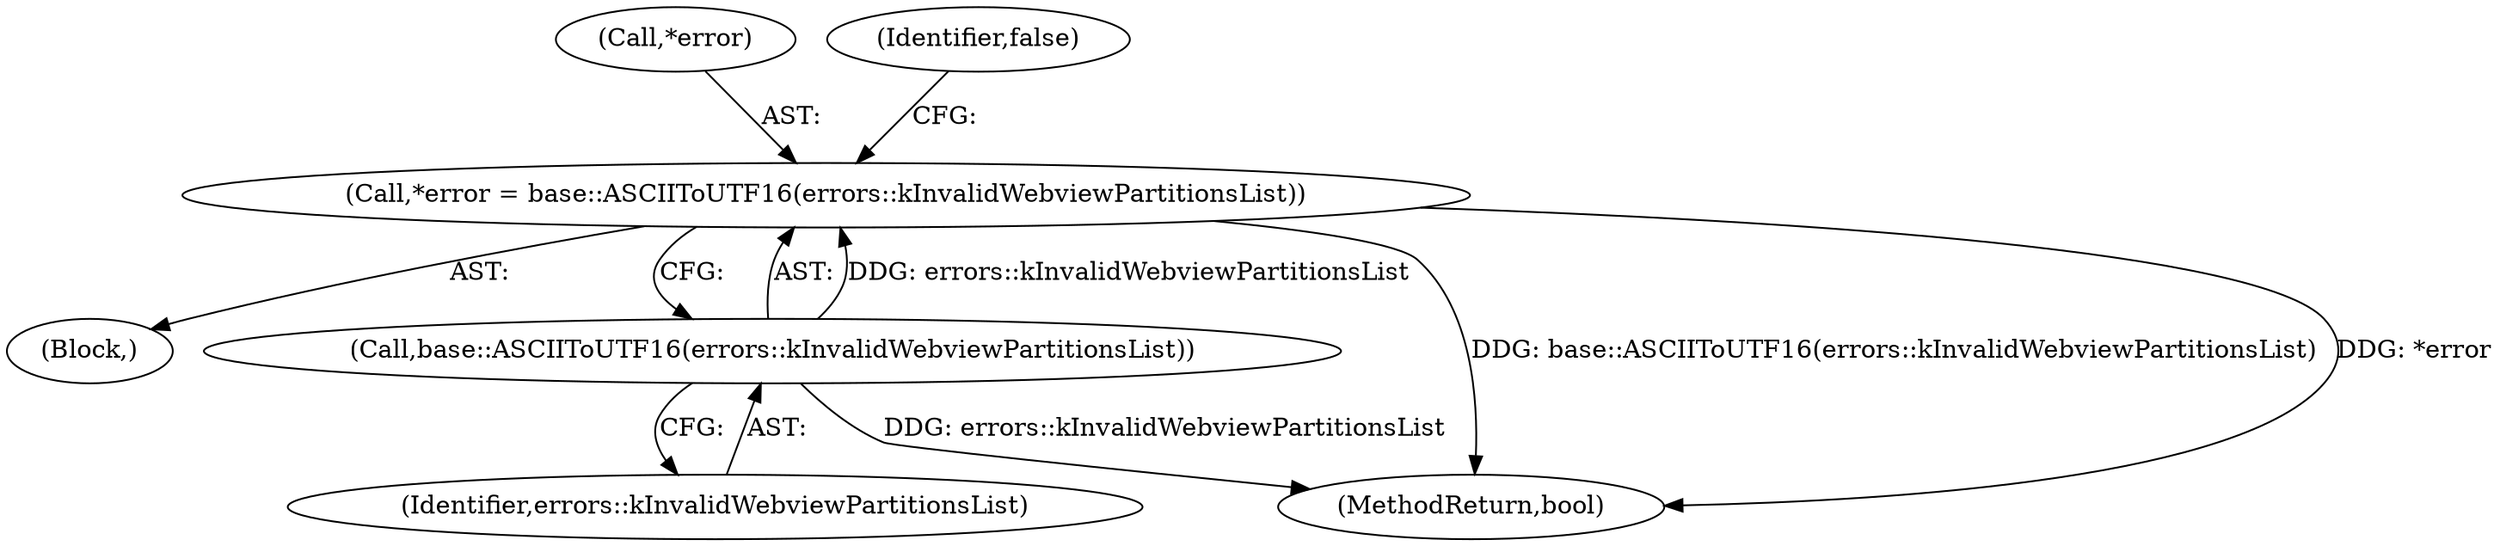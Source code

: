 digraph "0_Chrome_2aa406a8b4577103e7b933c75ec0e372830f20fe_0@pointer" {
"1000136" [label="(Call,*error = base::ASCIIToUTF16(errors::kInvalidWebviewPartitionsList))"];
"1000139" [label="(Call,base::ASCIIToUTF16(errors::kInvalidWebviewPartitionsList))"];
"1000135" [label="(Block,)"];
"1000140" [label="(Identifier,errors::kInvalidWebviewPartitionsList)"];
"1000272" [label="(MethodReturn,bool)"];
"1000136" [label="(Call,*error = base::ASCIIToUTF16(errors::kInvalidWebviewPartitionsList))"];
"1000137" [label="(Call,*error)"];
"1000139" [label="(Call,base::ASCIIToUTF16(errors::kInvalidWebviewPartitionsList))"];
"1000142" [label="(Identifier,false)"];
"1000136" -> "1000135"  [label="AST: "];
"1000136" -> "1000139"  [label="CFG: "];
"1000137" -> "1000136"  [label="AST: "];
"1000139" -> "1000136"  [label="AST: "];
"1000142" -> "1000136"  [label="CFG: "];
"1000136" -> "1000272"  [label="DDG: base::ASCIIToUTF16(errors::kInvalidWebviewPartitionsList)"];
"1000136" -> "1000272"  [label="DDG: *error"];
"1000139" -> "1000136"  [label="DDG: errors::kInvalidWebviewPartitionsList"];
"1000139" -> "1000140"  [label="CFG: "];
"1000140" -> "1000139"  [label="AST: "];
"1000139" -> "1000272"  [label="DDG: errors::kInvalidWebviewPartitionsList"];
}
